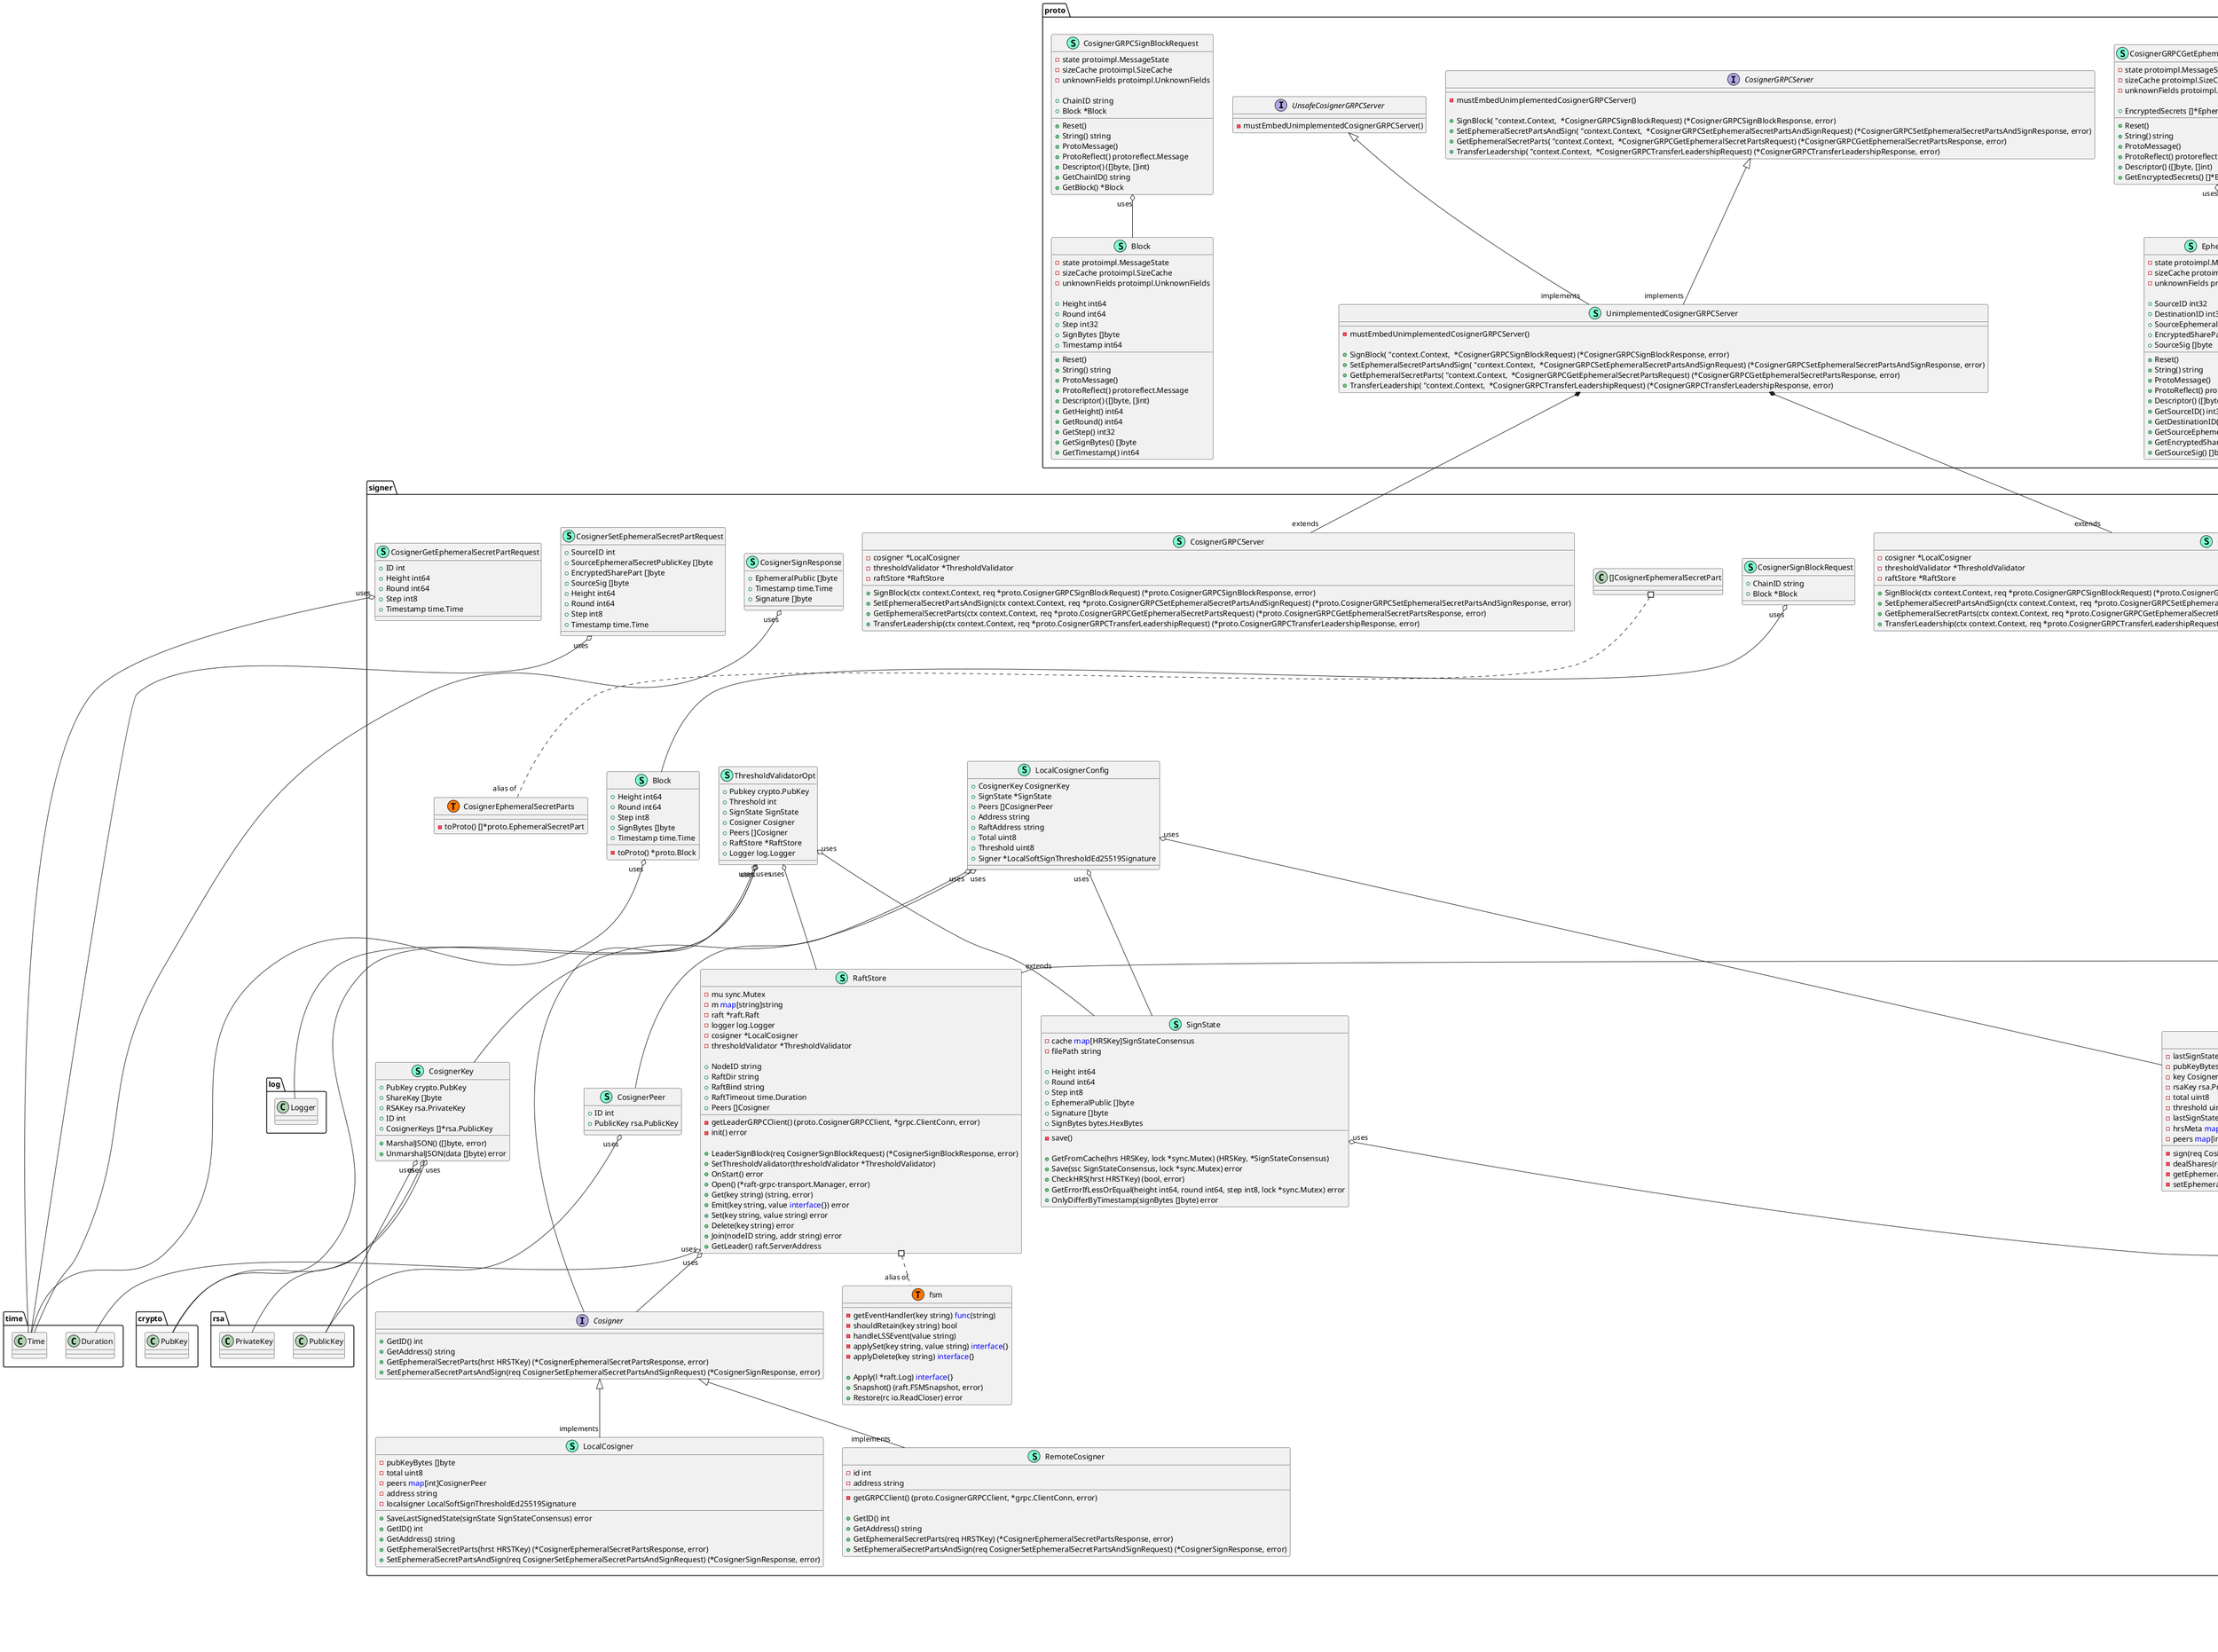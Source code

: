 @startuml
legend
<u><b>Legend</b></u>
Render Aggregations: true
Render Fields: true
Render Methods: true
Pritave Aggregations: false
end legend
namespace cmd {
    class AddressCmdOutput << (S,Aquamarine) >> {
        + HexAddress string
        + ValConsAddress string

    }
    class ChainNode << (S,Aquamarine) >> {
        + PrivValAddr string

    }
    class Config << (S,Aquamarine) >> {
        + HomeDir string
        + PrivValKeyFile string
        + ChainID string
        + CosignerConfig *CosignerConfig
        + ChainNodes []ChainNode

        + Nodes() []signer.NodeConfig
        + MustMarshalYaml() []byte
        + CosignerPeers() []signer.CosignerConfig

    }
    class CosignerConfig << (S,Aquamarine) >> {
        + Threshold int
        + Shares int
        + P2PListen string
        + Peers []CosignerPeer
        + Timeout string

    }
    class CosignerPeer << (S,Aquamarine) >> {
        + ShareID int
        + P2PAddr string

    }
    class Info << (S,Aquamarine) >> {
        + Version string
        + GitCommit string
        + GoVersion string
        + CosmosSdkVersion string
        + TendermintVersion string

    }
}


"cmd.Config""uses" o-- "cmd.ChainNode"
"cmd.Config""uses" o-- "cmd.CosignerConfig"
"cmd.CosignerConfig""uses" o-- "cmd.CosignerPeer"

namespace proto {
    class Block << (S,Aquamarine) >> {
        - state protoimpl.MessageState
        - sizeCache protoimpl.SizeCache
        - unknownFields protoimpl.UnknownFields

        + Height int64
        + Round int64
        + Step int32
        + SignBytes []byte
        + Timestamp int64

        + Reset() 
        + String() string
        + ProtoMessage() 
        + ProtoReflect() protoreflect.Message
        + Descriptor() ([]byte, []int)
        + GetHeight() int64
        + GetRound() int64
        + GetStep() int32
        + GetSignBytes() []byte
        + GetTimestamp() int64

    }
    interface CosignerGRPCClient  {
        + SignBlock(ctx "context.Context, in *CosignerGRPCSignBlockRequest, opts ...grpc.CallOption) (*CosignerGRPCSignBlockResponse, error)
        + SetEphemeralSecretPartsAndSign(ctx "context.Context, in *CosignerGRPCSetEphemeralSecretPartsAndSignRequest, opts ...grpc.CallOption) (*CosignerGRPCSetEphemeralSecretPartsAndSignResponse, error)
        + GetEphemeralSecretParts(ctx "context.Context, in *CosignerGRPCGetEphemeralSecretPartsRequest, opts ...grpc.CallOption) (*CosignerGRPCGetEphemeralSecretPartsResponse, error)
        + TransferLeadership(ctx "context.Context, in *CosignerGRPCTransferLeadershipRequest, opts ...grpc.CallOption) (*CosignerGRPCTransferLeadershipResponse, error)

    }
    class CosignerGRPCGetEphemeralSecretPartsRequest << (S,Aquamarine) >> {
        - state protoimpl.MessageState
        - sizeCache protoimpl.SizeCache
        - unknownFields protoimpl.UnknownFields

        + Hrst *HRST

        + Reset() 
        + String() string
        + ProtoMessage() 
        + ProtoReflect() protoreflect.Message
        + Descriptor() ([]byte, []int)
        + GetHrst() *HRST

    }
    class CosignerGRPCGetEphemeralSecretPartsResponse << (S,Aquamarine) >> {
        - state protoimpl.MessageState
        - sizeCache protoimpl.SizeCache
        - unknownFields protoimpl.UnknownFields

        + EncryptedSecrets []*EphemeralSecretPart

        + Reset() 
        + String() string
        + ProtoMessage() 
        + ProtoReflect() protoreflect.Message
        + Descriptor() ([]byte, []int)
        + GetEncryptedSecrets() []*EphemeralSecretPart

    }
    interface CosignerGRPCServer  {
        - mustEmbedUnimplementedCosignerGRPCServer() 

        + SignBlock( "context.Context,  *CosignerGRPCSignBlockRequest) (*CosignerGRPCSignBlockResponse, error)
        + SetEphemeralSecretPartsAndSign( "context.Context,  *CosignerGRPCSetEphemeralSecretPartsAndSignRequest) (*CosignerGRPCSetEphemeralSecretPartsAndSignResponse, error)
        + GetEphemeralSecretParts( "context.Context,  *CosignerGRPCGetEphemeralSecretPartsRequest) (*CosignerGRPCGetEphemeralSecretPartsResponse, error)
        + TransferLeadership( "context.Context,  *CosignerGRPCTransferLeadershipRequest) (*CosignerGRPCTransferLeadershipResponse, error)

    }
    class CosignerGRPCSetEphemeralSecretPartsAndSignRequest << (S,Aquamarine) >> {
        - state protoimpl.MessageState
        - sizeCache protoimpl.SizeCache
        - unknownFields protoimpl.UnknownFields

        + EncryptedSecrets []*EphemeralSecretPart
        + Hrst *HRST
        + SignBytes []byte

        + Reset() 
        + String() string
        + ProtoMessage() 
        + ProtoReflect() protoreflect.Message
        + Descriptor() ([]byte, []int)
        + GetEncryptedSecrets() []*EphemeralSecretPart
        + GetHrst() *HRST
        + GetSignBytes() []byte

    }
    class CosignerGRPCSetEphemeralSecretPartsAndSignResponse << (S,Aquamarine) >> {
        - state protoimpl.MessageState
        - sizeCache protoimpl.SizeCache
        - unknownFields protoimpl.UnknownFields

        + EphemeralPublic []byte
        + Timestamp int64
        + Signature []byte

        + Reset() 
        + String() string
        + ProtoMessage() 
        + ProtoReflect() protoreflect.Message
        + Descriptor() ([]byte, []int)
        + GetEphemeralPublic() []byte
        + GetTimestamp() int64
        + GetSignature() []byte

    }
    class CosignerGRPCSignBlockRequest << (S,Aquamarine) >> {
        - state protoimpl.MessageState
        - sizeCache protoimpl.SizeCache
        - unknownFields protoimpl.UnknownFields

        + ChainID string
        + Block *Block

        + Reset() 
        + String() string
        + ProtoMessage() 
        + ProtoReflect() protoreflect.Message
        + Descriptor() ([]byte, []int)
        + GetChainID() string
        + GetBlock() *Block

    }
    class CosignerGRPCSignBlockResponse << (S,Aquamarine) >> {
        - state protoimpl.MessageState
        - sizeCache protoimpl.SizeCache
        - unknownFields protoimpl.UnknownFields

        + Signature []byte

        + Reset() 
        + String() string
        + ProtoMessage() 
        + ProtoReflect() protoreflect.Message
        + Descriptor() ([]byte, []int)
        + GetSignature() []byte

    }
    class CosignerGRPCTransferLeadershipRequest << (S,Aquamarine) >> {
        - state protoimpl.MessageState
        - sizeCache protoimpl.SizeCache
        - unknownFields protoimpl.UnknownFields

        + LeaderID string

        + Reset() 
        + String() string
        + ProtoMessage() 
        + ProtoReflect() protoreflect.Message
        + Descriptor() ([]byte, []int)
        + GetLeaderID() string

    }
    class CosignerGRPCTransferLeadershipResponse << (S,Aquamarine) >> {
        - state protoimpl.MessageState
        - sizeCache protoimpl.SizeCache
        - unknownFields protoimpl.UnknownFields

        + LeaderID string
        + LeaderAddress string

        + Reset() 
        + String() string
        + ProtoMessage() 
        + ProtoReflect() protoreflect.Message
        + Descriptor() ([]byte, []int)
        + GetLeaderID() string
        + GetLeaderAddress() string

    }
    class EphemeralSecretPart << (S,Aquamarine) >> {
        - state protoimpl.MessageState
        - sizeCache protoimpl.SizeCache
        - unknownFields protoimpl.UnknownFields

        + SourceID int32
        + DestinationID int32
        + SourceEphemeralSecretPublicKey []byte
        + EncryptedSharePart []byte
        + SourceSig []byte

        + Reset() 
        + String() string
        + ProtoMessage() 
        + ProtoReflect() protoreflect.Message
        + Descriptor() ([]byte, []int)
        + GetSourceID() int32
        + GetDestinationID() int32
        + GetSourceEphemeralSecretPublicKey() []byte
        + GetEncryptedSharePart() []byte
        + GetSourceSig() []byte

    }
    class HRST << (S,Aquamarine) >> {
        - state protoimpl.MessageState
        - sizeCache protoimpl.SizeCache
        - unknownFields protoimpl.UnknownFields

        + Height int64
        + Round int64
        + Step int32
        + Timestamp int64

        + Reset() 
        + String() string
        + ProtoMessage() 
        + ProtoReflect() protoreflect.Message
        + Descriptor() ([]byte, []int)
        + GetHeight() int64
        + GetRound() int64
        + GetStep() int32
        + GetTimestamp() int64

    }
    class UnimplementedCosignerGRPCServer << (S,Aquamarine) >> {
        - mustEmbedUnimplementedCosignerGRPCServer() 

        + SignBlock( "context.Context,  *CosignerGRPCSignBlockRequest) (*CosignerGRPCSignBlockResponse, error)
        + SetEphemeralSecretPartsAndSign( "context.Context,  *CosignerGRPCSetEphemeralSecretPartsAndSignRequest) (*CosignerGRPCSetEphemeralSecretPartsAndSignResponse, error)
        + GetEphemeralSecretParts( "context.Context,  *CosignerGRPCGetEphemeralSecretPartsRequest) (*CosignerGRPCGetEphemeralSecretPartsResponse, error)
        + TransferLeadership( "context.Context,  *CosignerGRPCTransferLeadershipRequest) (*CosignerGRPCTransferLeadershipResponse, error)

    }
    interface UnsafeCosignerGRPCServer  {
        - mustEmbedUnimplementedCosignerGRPCServer() 

    }
    class cosignerGRPCClient << (S,Aquamarine) >> {
        - cc grpc.ClientConnInterface

        + SignBlock(ctx "context.Context, in *CosignerGRPCSignBlockRequest, opts ...grpc.CallOption) (*CosignerGRPCSignBlockResponse, error)
        + SetEphemeralSecretPartsAndSign(ctx "context.Context, in *CosignerGRPCSetEphemeralSecretPartsAndSignRequest, opts ...grpc.CallOption) (*CosignerGRPCSetEphemeralSecretPartsAndSignResponse, error)
        + GetEphemeralSecretParts(ctx "context.Context, in *CosignerGRPCGetEphemeralSecretPartsRequest, opts ...grpc.CallOption) (*CosignerGRPCGetEphemeralSecretPartsResponse, error)
        + TransferLeadership(ctx "context.Context, in *CosignerGRPCTransferLeadershipRequest, opts ...grpc.CallOption) (*CosignerGRPCTransferLeadershipResponse, error)

    }
}

"proto.CosignerGRPCServer" <|-- "implements""proto.UnimplementedCosignerGRPCServer"
"proto.UnsafeCosignerGRPCServer" <|-- "implements""proto.UnimplementedCosignerGRPCServer"
"proto.CosignerGRPCClient" <|-- "implements""proto.cosignerGRPCClient"

"proto.CosignerGRPCGetEphemeralSecretPartsRequest""uses" o-- "proto.HRST"
"proto.CosignerGRPCGetEphemeralSecretPartsResponse""uses" o-- "proto.EphemeralSecretPart"
"proto.CosignerGRPCSetEphemeralSecretPartsAndSignRequest""uses" o-- "proto.EphemeralSecretPart"
"proto.CosignerGRPCSetEphemeralSecretPartsAndSignRequest""uses" o-- "proto.HRST"
"proto.CosignerGRPCSignBlockRequest""uses" o-- "proto.Block"

namespace signer {
    class BeyondBlockError << (S,Aquamarine) >> {
        - msg string

        + Error() string

    }
    class Block << (S,Aquamarine) >> {
        + Height int64
        + Round int64
        + Step int8
        + SignBytes []byte
        + Timestamp time.Time

        - toProto() *proto.Block

    }
    class Config << (S,Aquamarine) >> {
        + Mode string
        + PrivValKeyFile string
        + PrivValStateDir string
        + ChainID string
        + CosignerThreshold int
        + ListenAddress string
        + Nodes []NodeConfig
        + Cosigners []CosignerConfig

        + KeyFileExists() error

    }
    class ConflictingDataError << (S,Aquamarine) >> {
        - msg string

        + Error() string

    }
    interface Cosigner  {
        + GetID() int
        + GetAddress() string
        + GetEphemeralSecretParts(hrst HRSTKey) (*CosignerEphemeralSecretPartsResponse, error)
        + SetEphemeralSecretPartsAndSign(req CosignerSetEphemeralSecretPartsAndSignRequest) (*CosignerSignResponse, error)

    }
    class CosignerConfig << (S,Aquamarine) >> {
        + ID int
        + Address string

    }
    class CosignerEphemeralSecretPart << (S,Aquamarine) >> {
        + SourceID int
        + DestinationID int
        + SourceEphemeralSecretPublicKey []byte
        + EncryptedSharePart []byte
        + SourceSig []byte

        - toProto() *proto.EphemeralSecretPart

    }
    class CosignerEphemeralSecretParts << (S,Aquamarine) >> {
        - toProto() []*proto.EphemeralSecretPart

    }
    class CosignerEphemeralSecretPartsResponse << (S,Aquamarine) >> {
        + EncryptedSecrets []CosignerEphemeralSecretPart

    }
    class CosignerGRPCServer << (S,Aquamarine) >> {
        - cosigner *LocalCosigner
        - thresholdValidator *ThresholdValidator
        - raftStore *RaftStore

        + SignBlock(ctx context.Context, req *proto.CosignerGRPCSignBlockRequest) (*proto.CosignerGRPCSignBlockResponse, error)
        + SetEphemeralSecretPartsAndSign(ctx context.Context, req *proto.CosignerGRPCSetEphemeralSecretPartsAndSignRequest) (*proto.CosignerGRPCSetEphemeralSecretPartsAndSignResponse, error)
        + GetEphemeralSecretParts(ctx context.Context, req *proto.CosignerGRPCGetEphemeralSecretPartsRequest) (*proto.CosignerGRPCGetEphemeralSecretPartsResponse, error)
        + TransferLeadership(ctx context.Context, req *proto.CosignerGRPCTransferLeadershipRequest) (*proto.CosignerGRPCTransferLeadershipResponse, error)

    }
    class CosignerGetEphemeralSecretPartRequest << (S,Aquamarine) >> {
        + ID int
        + Height int64
        + Round int64
        + Step int8
        + Timestamp time.Time

    }
    class CosignerKey << (S,Aquamarine) >> {
        + PubKey crypto.PubKey
        + ShareKey []byte
        + RSAKey rsa.PrivateKey
        + ID int
        + CosignerKeys []*rsa.PublicKey

        + MarshalJSON() ([]byte, error)
        + UnmarshalJSON(data []byte) error

    }
    class CosignerPeer << (S,Aquamarine) >> {
        + ID int
        + PublicKey rsa.PublicKey

    }
    class CosignerSetEphemeralSecretPartRequest << (S,Aquamarine) >> {
        + SourceID int
        + SourceEphemeralSecretPublicKey []byte
        + EncryptedSharePart []byte
        + SourceSig []byte
        + Height int64
        + Round int64
        + Step int8
        + Timestamp time.Time

    }
    class CosignerSetEphemeralSecretPartsAndSignRequest << (S,Aquamarine) >> {
        + EncryptedSecrets []CosignerEphemeralSecretPart
        + HRST HRSTKey
        + SignBytes []byte

    }
    class CosignerSignBlockRequest << (S,Aquamarine) >> {
        + ChainID string
        + Block *Block

    }
    class CosignerSignBlockResponse << (S,Aquamarine) >> {
        + Signature []byte

    }
    class CosignerSignRequest << (S,Aquamarine) >> {
        + SignBytes []byte

    }
    class CosignerSignResponse << (S,Aquamarine) >> {
        + EphemeralPublic []byte
        + Timestamp time.Time
        + Signature []byte

    }
    class GRPCServer << (S,Aquamarine) >> {
        - cosigner *LocalCosigner
        - thresholdValidator *ThresholdValidator
        - raftStore *RaftStore

        + SignBlock(ctx context.Context, req *proto.CosignerGRPCSignBlockRequest) (*proto.CosignerGRPCSignBlockResponse, error)
        + SetEphemeralSecretPartsAndSign(ctx context.Context, req *proto.CosignerGRPCSetEphemeralSecretPartsAndSignRequest) (*proto.CosignerGRPCSetEphemeralSecretPartsAndSignResponse, error)
        + GetEphemeralSecretParts(ctx context.Context, req *proto.CosignerGRPCGetEphemeralSecretPartsRequest) (*proto.CosignerGRPCGetEphemeralSecretPartsResponse, error)
        + TransferLeadership(ctx context.Context, req *proto.CosignerGRPCTransferLeadershipRequest) (*proto.CosignerGRPCTransferLeadershipResponse, error)

    }
    class HRSKey << (S,Aquamarine) >> {
        + Height int64
        + Round int64
        + Step int8

    }
    class HRSTKey << (S,Aquamarine) >> {
        + Height int64
        + Round int64
        + Step int8
        + Timestamp int64

        - toProto() *proto.HRST

        + Less(other HRSTKey) bool

    }
    class HrsMetadata << (S,Aquamarine) >> {
        + Secret []byte
        + DealtShares []pkg.Scalar
        + Peers []PeerMetadata

    }
    class LocalCosigner << (S,Aquamarine) >> {
        - pubKeyBytes []byte
        - total uint8
        - peers <font color=blue>map</font>[int]CosignerPeer
        - address string
        - localsigner LocalSoftSignThresholdEd25519Signature

        + SaveLastSignedState(signState SignStateConsensus) error
        + GetID() int
        + GetAddress() string
        + GetEphemeralSecretParts(hrst HRSTKey) (*CosignerEphemeralSecretPartsResponse, error)
        + SetEphemeralSecretPartsAndSign(req CosignerSetEphemeralSecretPartsAndSignRequest) (*CosignerSignResponse, error)

    }
    class LocalCosignerConfig << (S,Aquamarine) >> {
        + CosignerKey CosignerKey
        + SignState *SignState
        + Peers []CosignerPeer
        + Address string
        + RaftAddress string
        + Total uint8
        + Threshold uint8
        + Signer *LocalSoftSignThresholdEd25519Signature

    }
    class LocalHSMsignThresholdEd25519Signature << (S,Aquamarine) >> {
        - dealShares(req CosignerGetEphemeralSecretPartRequest) (HrsMetadata, error)
        - setEphemeralSecretPart(req CosignerSetEphemeralSecretPartRequest) error
        - getEphemeralSecretPart(req CosignerGetEphemeralSecretPartRequest) (CosignerEphemeralSecretPart, error)
        - sign(req CosignerSignRequest) (CosignerSignResponse, error)

    }
    class LocalSoftSignThresholdEd25519Signature << (S,Aquamarine) >> {
        - lastSignStateMutex sync.Mutex
        - pubKeyBytes []byte
        - key CosignerKey
        - rsaKey rsa.PrivateKey
        - total uint8
        - threshold uint8
        - lastSignState *SignState
        - hrsMeta <font color=blue>map</font>[HRSTKey]HrsMetadata
        - peers <font color=blue>map</font>[int]CosignerPeer

        - sign(req CosignerSignRequest) (CosignerSignResponse, error)
        - dealShares(req CosignerGetEphemeralSecretPartRequest) (HrsMetadata, error)
        - getEphemeralSecretPart(req CosignerGetEphemeralSecretPartRequest) (CosignerEphemeralSecretPart, error)
        - setEphemeralSecretPart(req CosignerSetEphemeralSecretPartRequest) error

    }
    class NodeConfig << (S,Aquamarine) >> {
        + Address string

    }
    class PeerMetadata << (S,Aquamarine) >> {
        + Share []byte
        + EphemeralSecretPublicKey []byte

    }
    class PvGuard << (S,Aquamarine) >> {
        - pvMutex sync.Mutex

        + PrivValidator types.PrivValidator

        + GetPubKey() (crypto.PubKey, error)
        + SignVote(chainID string, vote *types.Vote) error
        + SignProposal(chainID string, proposal *types.Proposal) error

    }
    class RaftStore << (S,Aquamarine) >> {
        - mu sync.Mutex
        - m <font color=blue>map</font>[string]string
        - raft *raft.Raft
        - logger log.Logger
        - cosigner *LocalCosigner
        - thresholdValidator *ThresholdValidator

        + NodeID string
        + RaftDir string
        + RaftBind string
        + RaftTimeout time.Duration
        + Peers []Cosigner

        - getLeaderGRPCClient() (proto.CosignerGRPCClient, *grpc.ClientConn, error)
        - init() error

        + LeaderSignBlock(req CosignerSignBlockRequest) (*CosignerSignBlockResponse, error)
        + SetThresholdValidator(thresholdValidator *ThresholdValidator) 
        + OnStart() error
        + Open() (*raft-grpc-transport.Manager, error)
        + Get(key string) (string, error)
        + Emit(key string, value <font color=blue>interface</font>{}) error
        + Set(key string, value string) error
        + Delete(key string) error
        + Join(nodeID string, addr string) error
        + GetLeader() raft.ServerAddress

    }
    class ReconnRemoteSigner << (S,Aquamarine) >> {
        - address string
        - chainID string
        - privKey ed25519.PrivKey
        - privVal types.PrivValidator
        - dialer net.Dialer

        - loop() 
        - handleRequest(req privval.Message) privval.Message
        - handleSignVoteRequest(vote *types.Vote) privval.Message
        - handleSignProposalRequest(proposal *types.Proposal) privval.Message
        - handlePubKeyRequest() privval.Message
        - handlePingRequest() privval.Message

        + OnStart() error

    }
    class RemoteCosigner << (S,Aquamarine) >> {
        - id int
        - address string

        - getGRPCClient() (proto.CosignerGRPCClient, *grpc.ClientConn, error)

        + GetID() int
        + GetAddress() string
        + GetEphemeralSecretParts(req HRSTKey) (*CosignerEphemeralSecretPartsResponse, error)
        + SetEphemeralSecretPartsAndSign(req CosignerSetEphemeralSecretPartsAndSignRequest) (*CosignerSignResponse, error)

    }
    class SameHRSError << (S,Aquamarine) >> {
        - msg string

        + Error() string

    }
    class SignState << (S,Aquamarine) >> {
        - cache <font color=blue>map</font>[HRSKey]SignStateConsensus
        - filePath string

        + Height int64
        + Round int64
        + Step int8
        + EphemeralPublic []byte
        + Signature []byte
        + SignBytes bytes.HexBytes

        - save() 

        + GetFromCache(hrs HRSKey, lock *sync.Mutex) (HRSKey, *SignStateConsensus)
        + Save(ssc SignStateConsensus, lock *sync.Mutex) error
        + CheckHRS(hrst HRSTKey) (bool, error)
        + GetErrorIfLessOrEqual(height int64, round int64, step int8, lock *sync.Mutex) error
        + OnlyDifferByTimestamp(signBytes []byte) error

    }
    class SignStateConsensus << (S,Aquamarine) >> {
        + Height int64
        + Round int64
        + Step int8
        + Signature []byte
        + SignBytes bytes.HexBytes

        + OnlyDifferByTimestamp(signBytes []byte) error

    }
    class StillWaitingForBlockError << (S,Aquamarine) >> {
        - msg string

        + Error() string

    }
    interface ThresholdEd25519Signature  {
        - dealShares(req CosignerGetEphemeralSecretPartRequest) (HrsMetadata, error)
        - getEphemeralSecretPart(req CosignerGetEphemeralSecretPartRequest) (CosignerEphemeralSecretPart, error)
        - setEphemeralSecretPart(req CosignerSetEphemeralSecretPartRequest) error
        - sign(req CosignerSignRequest) (CosignerSignResponse, error)

    }
    class ThresholdValidator << (S,Aquamarine) >> {
        - threshold int
        - pubkey crypto.PubKey
        - lastSignState SignState
        - lastSignStateMutex sync.Mutex
        - lastSignStateInitiated SignState
        - lastSignStateInitiatedMutex sync.Mutex
        - cosigner Cosigner
        - peers []Cosigner
        - raftStore *RaftStore
        - logger log.Logger

        - newBeyondBlockError(hrs HRSKey) *BeyondBlockError
        - waitForPeerEphemeralShares(peer Cosigner, hrst HRSTKey, wg *sync.WaitGroup, encryptedEphemeralSharesThresholdMap *<font color=blue>map</font>[Cosigner][]{packageName}CosignerEphemeralSecretPart, thresholdPeersMutex *sync.Mutex) 
        - waitForPeerSetEphemeralSharesAndSign(ourID int, peer Cosigner, hrst HRSTKey, encryptedEphemeralSharesThresholdMap *<font color=blue>map</font>[Cosigner][]{packageName}CosignerEphemeralSecretPart, signBytes []byte, shareSignatures *[][]byte, shareSignaturesMutex *sync.Mutex, ephemeralPublic *[]byte, wg *sync.WaitGroup) 
        - getExistingBlockSignature(block *Block) ([]byte, time.Time, error)

        + SaveLastSignedState(signState SignStateConsensus) error
        + SaveLastSignedStateInitiated(signState SignStateConsensus) error
        + GetPubKey() (crypto.PubKey, error)
        + SignVote(chainID string, vote *types.Vote) error
        + SignProposal(chainID string, proposal *types.Proposal) error
        + SignBlock(chainID string, block *Block) ([]byte, time.Time, error)

    }
    class ThresholdValidatorOpt << (S,Aquamarine) >> {
        + Pubkey crypto.PubKey
        + Threshold int
        + SignState SignState
        + Cosigner Cosigner
        + Peers []Cosigner
        + RaftStore *RaftStore
        + Logger log.Logger

    }
    class UnimplementedThresholdEd25519Signature << (S,Aquamarine) >> {
        - dealShares(req CosignerGetEphemeralSecretPartRequest) (HrsMetadata, error)
        - setEphemeralSecretPart(req CosignerSetEphemeralSecretPartRequest) error
        - getEphemeralSecretPart(req CosignerGetEphemeralSecretPartRequest) (CosignerEphemeralSecretPart, error)
        - sign(req CosignerSignRequest) (CosignerSignResponse, error)

    }
    class command << (S,Aquamarine) >> {
        + Op string
        + Key string
        + Value string

    }
    class fsm << (S,Aquamarine) >> {
        - getEventHandler(key string) <font color=blue>func</font>(string) 
        - shouldRetain(key string) bool
        - handleLSSEvent(value string) 
        - applySet(key string, value string) <font color=blue>interface</font>{}
        - applyDelete(key string) <font color=blue>interface</font>{}

        + Apply(l *raft.Log) <font color=blue>interface</font>{}
        + Snapshot() (raft.FSMSnapshot, error)
        + Restore(rc io.ReadCloser) error

    }
    class fsmSnapshot << (S,Aquamarine) >> {
        - store <font color=blue>map</font>[string]string
        - logger log.Logger

        + Persist(sink raft.SnapshotSink) error
        + Release() 

    }
    class signer.CosignerEphemeralSecretParts << (T, #FF7700) >>  {
    }
    class signer.fsm << (T, #FF7700) >>  {
    }
}
"proto.UnimplementedCosignerGRPCServer" *-- "extends""signer.CosignerGRPCServer"
"proto.UnimplementedCosignerGRPCServer" *-- "extends""signer.GRPCServer"
"signer.UnimplementedThresholdEd25519Signature" *-- "extends""signer.LocalHSMsignThresholdEd25519Signature"
"signer.UnimplementedThresholdEd25519Signature" *-- "extends""signer.LocalSoftSignThresholdEd25519Signature"
"service.BaseService" *-- "extends""signer.RaftStore"
"service.BaseService" *-- "extends""signer.ReconnRemoteSigner"

"signer.Cosigner" <|-- "implements""signer.LocalCosigner"
"signer.ThresholdEd25519Signature" <|-- "implements""signer.LocalHSMsignThresholdEd25519Signature"
"signer.ThresholdEd25519Signature" <|-- "implements""signer.LocalSoftSignThresholdEd25519Signature"
"signer.Cosigner" <|-- "implements""signer.RemoteCosigner"
"signer.ThresholdEd25519Signature" <|-- "implements""signer.UnimplementedThresholdEd25519Signature"

"signer.Block""uses" o-- "time.Time"
"signer.Config""uses" o-- "signer.CosignerConfig"
"signer.Config""uses" o-- "signer.NodeConfig"
"signer.CosignerEphemeralSecretPartsResponse""uses" o-- "signer.CosignerEphemeralSecretPart"
"signer.CosignerGetEphemeralSecretPartRequest""uses" o-- "time.Time"
"signer.CosignerKey""uses" o-- "crypto.PubKey"
"signer.CosignerKey""uses" o-- "rsa.PrivateKey"
"signer.CosignerKey""uses" o-- "rsa.PublicKey"
"signer.CosignerPeer""uses" o-- "rsa.PublicKey"
"signer.CosignerSetEphemeralSecretPartRequest""uses" o-- "time.Time"
"signer.CosignerSetEphemeralSecretPartsAndSignRequest""uses" o-- "signer.CosignerEphemeralSecretPart"
"signer.CosignerSetEphemeralSecretPartsAndSignRequest""uses" o-- "signer.HRSTKey"
"signer.CosignerSignBlockRequest""uses" o-- "signer.Block"
"signer.CosignerSignResponse""uses" o-- "time.Time"
"signer.HrsMetadata""uses" o-- "pkg.Scalar"
"signer.HrsMetadata""uses" o-- "signer.PeerMetadata"
"signer.LocalCosignerConfig""uses" o-- "signer.CosignerKey"
"signer.LocalCosignerConfig""uses" o-- "signer.CosignerPeer"
"signer.LocalCosignerConfig""uses" o-- "signer.LocalSoftSignThresholdEd25519Signature"
"signer.LocalCosignerConfig""uses" o-- "signer.SignState"
"signer.PvGuard""uses" o-- "types.PrivValidator"
"signer.RaftStore""uses" o-- "signer.Cosigner"
"signer.RaftStore""uses" o-- "time.Duration"
"signer.SignState""uses" o-- "bytes.HexBytes"
"signer.SignStateConsensus""uses" o-- "bytes.HexBytes"
"signer.ThresholdValidatorOpt""uses" o-- "crypto.PubKey"
"signer.ThresholdValidatorOpt""uses" o-- "log.Logger"
"signer.ThresholdValidatorOpt""uses" o-- "signer.Cosigner"
"signer.ThresholdValidatorOpt""uses" o-- "signer.RaftStore"
"signer.ThresholdValidatorOpt""uses" o-- "signer.SignState"

"signer.RaftStore" #.. "alias of""signer.fsm"
"signer.[]CosignerEphemeralSecretPart" #.. "alias of""signer.CosignerEphemeralSecretParts"
@enduml
